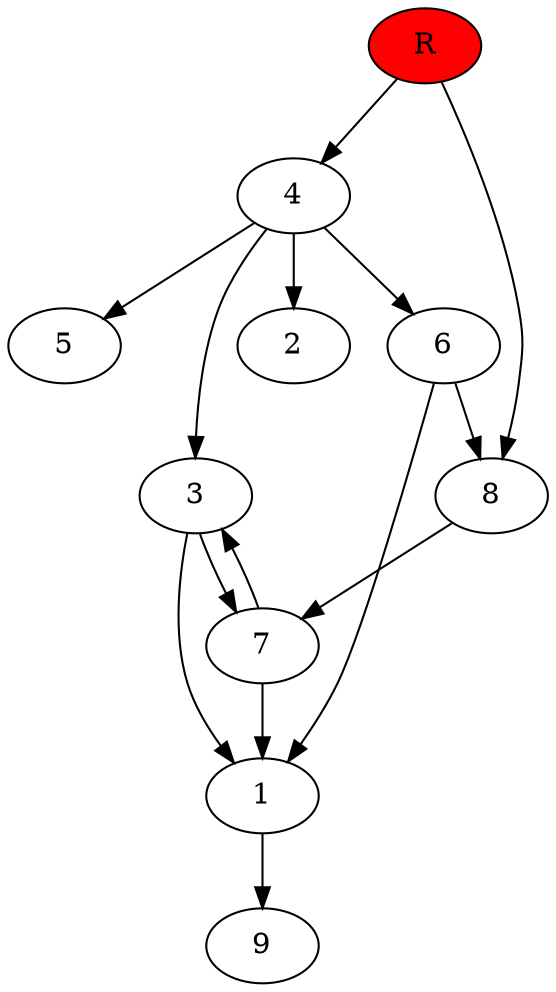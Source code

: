 digraph prb6846 {
	1
	2
	3
	4
	5
	6
	7
	8
	R [fillcolor="#ff0000" style=filled]
	1 -> 9
	3 -> 1
	3 -> 7
	4 -> 2
	4 -> 3
	4 -> 5
	4 -> 6
	6 -> 1
	6 -> 8
	7 -> 1
	7 -> 3
	8 -> 7
	R -> 4
	R -> 8
}
